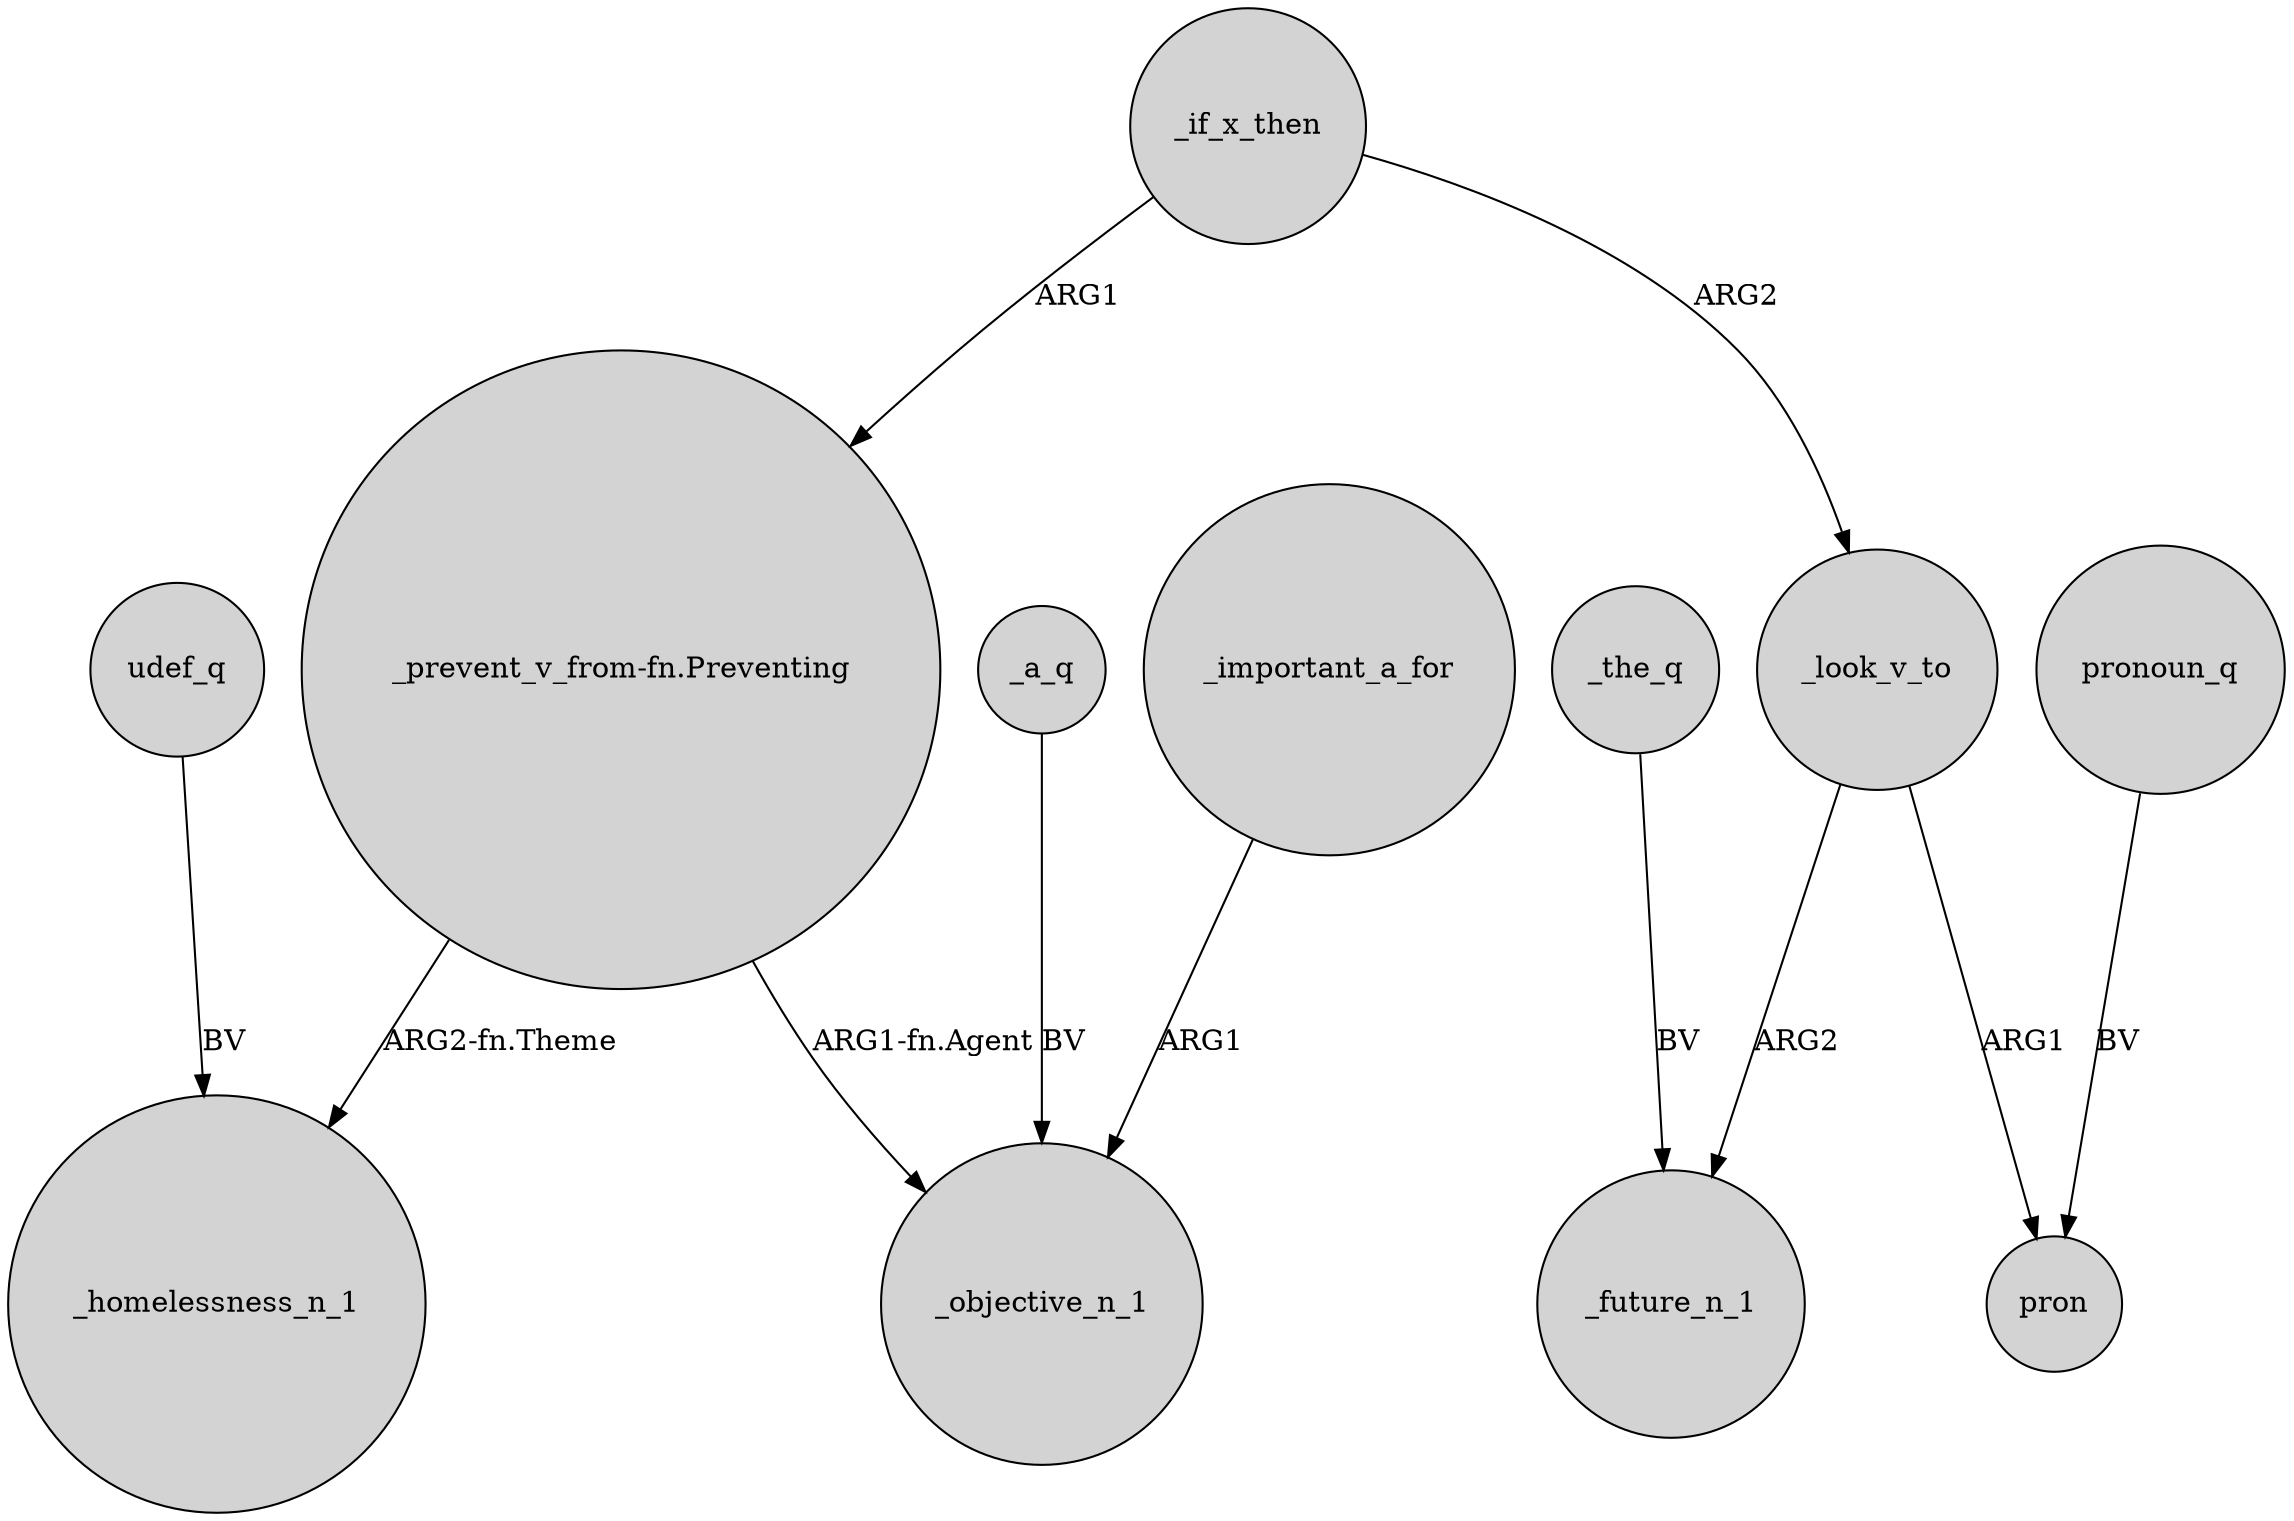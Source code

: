 digraph {
	node [shape=circle style=filled]
	_important_a_for -> _objective_n_1 [label=ARG1]
	"_prevent_v_from-fn.Preventing" -> _objective_n_1 [label="ARG1-fn.Agent"]
	_look_v_to -> _future_n_1 [label=ARG2]
	udef_q -> _homelessness_n_1 [label=BV]
	_a_q -> _objective_n_1 [label=BV]
	_if_x_then -> _look_v_to [label=ARG2]
	_if_x_then -> "_prevent_v_from-fn.Preventing" [label=ARG1]
	"_prevent_v_from-fn.Preventing" -> _homelessness_n_1 [label="ARG2-fn.Theme"]
	_look_v_to -> pron [label=ARG1]
	_the_q -> _future_n_1 [label=BV]
	pronoun_q -> pron [label=BV]
}
